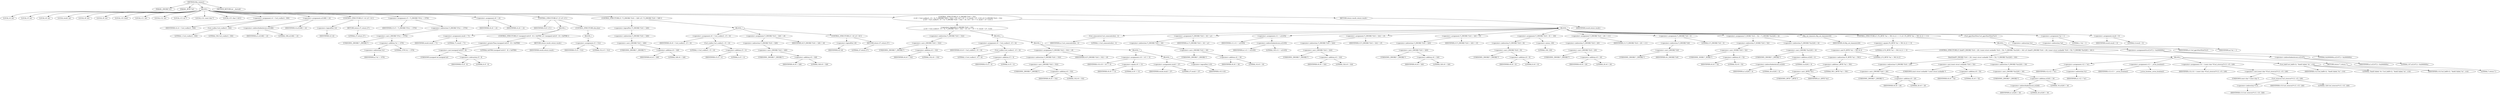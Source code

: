 digraph tftp_connect {  
"1000113" [label = "(METHOD,tftp_connect)" ]
"1000114" [label = "(PARAM,_DWORD *a1)" ]
"1000115" [label = "(PARAM,_BYTE *a2)" ]
"1000116" [label = "(BLOCK,,)" ]
"1000117" [label = "(LOCAL,v4: int)" ]
"1000118" [label = "(LOCAL,v5: int)" ]
"1000119" [label = "(LOCAL,v6: int)" ]
"1000120" [label = "(LOCAL,result: int)" ]
"1000121" [label = "(LOCAL,v8: int)" ]
"1000122" [label = "(LOCAL,v9: int)" ]
"1000123" [label = "(LOCAL,v10: bool)" ]
"1000124" [label = "(LOCAL,v11: int)" ]
"1000125" [label = "(LOCAL,v12: int)" ]
"1000126" [label = "(LOCAL,v13: int *)" ]
"1000127" [label = "(LOCAL,v14: const char *)" ]
"1000128" [label = "(LOCAL,v15: char [ 128 ])" ]
"1000129" [label = "(<operator>.assignment,v4 = Curl_ccalloc(1, 336))" ]
"1000130" [label = "(IDENTIFIER,v4,v4 = Curl_ccalloc(1, 336))" ]
"1000131" [label = "(Curl_ccalloc,Curl_ccalloc(1, 336))" ]
"1000132" [label = "(LITERAL,1,Curl_ccalloc(1, 336))" ]
"1000133" [label = "(LITERAL,336,Curl_ccalloc(1, 336))" ]
"1000134" [label = "(<operator>.assignment,a1[188] = v4)" ]
"1000135" [label = "(<operator>.indirectIndexAccess,a1[188])" ]
"1000136" [label = "(IDENTIFIER,a1,a1[188] = v4)" ]
"1000137" [label = "(LITERAL,188,a1[188] = v4)" ]
"1000138" [label = "(IDENTIFIER,v4,a1[188] = v4)" ]
"1000139" [label = "(CONTROL_STRUCTURE,if ( !v4 ),if ( !v4 ))" ]
"1000140" [label = "(<operator>.logicalNot,!v4)" ]
"1000141" [label = "(IDENTIFIER,v4,!v4)" ]
"1000142" [label = "(RETURN,return 27;,return 27;)" ]
"1000143" [label = "(LITERAL,27,return 27;)" ]
"1000144" [label = "(<operator>.assignment,v5 = *(_DWORD *)(*a1 + 1576))" ]
"1000145" [label = "(IDENTIFIER,v5,v5 = *(_DWORD *)(*a1 + 1576))" ]
"1000146" [label = "(<operator>.indirection,*(_DWORD *)(*a1 + 1576))" ]
"1000147" [label = "(<operator>.cast,(_DWORD *)(*a1 + 1576))" ]
"1000148" [label = "(UNKNOWN,_DWORD *,_DWORD *)" ]
"1000149" [label = "(<operator>.addition,*a1 + 1576)" ]
"1000150" [label = "(<operator>.indirection,*a1)" ]
"1000151" [label = "(IDENTIFIER,a1,*a1 + 1576)" ]
"1000152" [label = "(LITERAL,1576,*a1 + 1576)" ]
"1000153" [label = "(<operator>.assignment,v6 = v4)" ]
"1000154" [label = "(IDENTIFIER,v6,v6 = v4)" ]
"1000155" [label = "(IDENTIFIER,v4,v6 = v4)" ]
"1000156" [label = "(CONTROL_STRUCTURE,if ( v5 ),if ( v5 ))" ]
"1000157" [label = "(IDENTIFIER,v5,if ( v5 ))" ]
"1000158" [label = "(BLOCK,,)" ]
"1000159" [label = "(<operator>.assignment,result = 71)" ]
"1000160" [label = "(IDENTIFIER,result,result = 71)" ]
"1000161" [label = "(LITERAL,71,result = 71)" ]
"1000162" [label = "(CONTROL_STRUCTURE,if ( (unsigned int)(v5 - 8) > 0xFFB0 ),if ( (unsigned int)(v5 - 8) > 0xFFB0 ))" ]
"1000163" [label = "(<operator>.greaterThan,(unsigned int)(v5 - 8) > 0xFFB0)" ]
"1000164" [label = "(<operator>.cast,(unsigned int)(v5 - 8))" ]
"1000165" [label = "(UNKNOWN,unsigned int,unsigned int)" ]
"1000166" [label = "(<operator>.subtraction,v5 - 8)" ]
"1000167" [label = "(IDENTIFIER,v5,v5 - 8)" ]
"1000168" [label = "(LITERAL,8,v5 - 8)" ]
"1000169" [label = "(LITERAL,0xFFB0,(unsigned int)(v5 - 8) > 0xFFB0)" ]
"1000170" [label = "(RETURN,return result;,return result;)" ]
"1000171" [label = "(IDENTIFIER,result,return result;)" ]
"1000172" [label = "(CONTROL_STRUCTURE,else,else)" ]
"1000173" [label = "(BLOCK,,)" ]
"1000174" [label = "(<operator>.assignment,v5 = 512)" ]
"1000175" [label = "(IDENTIFIER,v5,v5 = 512)" ]
"1000176" [label = "(LITERAL,512,v5 = 512)" ]
"1000177" [label = "(CONTROL_STRUCTURE,if ( !*(_DWORD *)(v6 + 328) ),if ( !*(_DWORD *)(v6 + 328) ))" ]
"1000178" [label = "(<operator>.logicalNot,!*(_DWORD *)(v6 + 328))" ]
"1000179" [label = "(<operator>.indirection,*(_DWORD *)(v6 + 328))" ]
"1000180" [label = "(<operator>.cast,(_DWORD *)(v6 + 328))" ]
"1000181" [label = "(UNKNOWN,_DWORD *,_DWORD *)" ]
"1000182" [label = "(<operator>.addition,v6 + 328)" ]
"1000183" [label = "(IDENTIFIER,v6,v6 + 328)" ]
"1000184" [label = "(LITERAL,328,v6 + 328)" ]
"1000185" [label = "(BLOCK,,)" ]
"1000186" [label = "(<operator>.assignment,v8 = Curl_ccalloc(1, v5 + 4))" ]
"1000187" [label = "(IDENTIFIER,v8,v8 = Curl_ccalloc(1, v5 + 4))" ]
"1000188" [label = "(Curl_ccalloc,Curl_ccalloc(1, v5 + 4))" ]
"1000189" [label = "(LITERAL,1,Curl_ccalloc(1, v5 + 4))" ]
"1000190" [label = "(<operator>.addition,v5 + 4)" ]
"1000191" [label = "(IDENTIFIER,v5,v5 + 4)" ]
"1000192" [label = "(LITERAL,4,v5 + 4)" ]
"1000193" [label = "(<operator>.assignment,*(_DWORD *)(v6 + 328) = v8)" ]
"1000194" [label = "(<operator>.indirection,*(_DWORD *)(v6 + 328))" ]
"1000195" [label = "(<operator>.cast,(_DWORD *)(v6 + 328))" ]
"1000196" [label = "(UNKNOWN,_DWORD *,_DWORD *)" ]
"1000197" [label = "(<operator>.addition,v6 + 328)" ]
"1000198" [label = "(IDENTIFIER,v6,v6 + 328)" ]
"1000199" [label = "(LITERAL,328,v6 + 328)" ]
"1000200" [label = "(IDENTIFIER,v8,*(_DWORD *)(v6 + 328) = v8)" ]
"1000201" [label = "(CONTROL_STRUCTURE,if ( !v8 ),if ( !v8 ))" ]
"1000202" [label = "(<operator>.logicalNot,!v8)" ]
"1000203" [label = "(IDENTIFIER,v8,!v8)" ]
"1000204" [label = "(RETURN,return 27;,return 27;)" ]
"1000205" [label = "(LITERAL,27,return 27;)" ]
"1000206" [label = "(CONTROL_STRUCTURE,if ( *(_DWORD *)(v6 + 332)\n    || (v9 = Curl_ccalloc(1, v5 + 4), *(_DWORD *)(v6 + 332) = v9, v10 = v9 == 0, result = 27, !v10) ),if ( *(_DWORD *)(v6 + 332)\n    || (v9 = Curl_ccalloc(1, v5 + 4), *(_DWORD *)(v6 + 332) = v9, v10 = v9 == 0, result = 27, !v10) ))" ]
"1000207" [label = "(<operator>.logicalOr,*(_DWORD *)(v6 + 332)\n    || (v9 = Curl_ccalloc(1, v5 + 4), *(_DWORD *)(v6 + 332) = v9, v10 = v9 == 0, result = 27, !v10))" ]
"1000208" [label = "(<operator>.indirection,*(_DWORD *)(v6 + 332))" ]
"1000209" [label = "(<operator>.cast,(_DWORD *)(v6 + 332))" ]
"1000210" [label = "(UNKNOWN,_DWORD *,_DWORD *)" ]
"1000211" [label = "(<operator>.addition,v6 + 332)" ]
"1000212" [label = "(IDENTIFIER,v6,v6 + 332)" ]
"1000213" [label = "(LITERAL,332,v6 + 332)" ]
"1000214" [label = "(BLOCK,,)" ]
"1000215" [label = "(<operator>.assignment,v9 = Curl_ccalloc(1, v5 + 4))" ]
"1000216" [label = "(IDENTIFIER,v9,v9 = Curl_ccalloc(1, v5 + 4))" ]
"1000217" [label = "(Curl_ccalloc,Curl_ccalloc(1, v5 + 4))" ]
"1000218" [label = "(LITERAL,1,Curl_ccalloc(1, v5 + 4))" ]
"1000219" [label = "(<operator>.addition,v5 + 4)" ]
"1000220" [label = "(IDENTIFIER,v5,v5 + 4)" ]
"1000221" [label = "(LITERAL,4,v5 + 4)" ]
"1000222" [label = "(BLOCK,,)" ]
"1000223" [label = "(<operator>.assignment,*(_DWORD *)(v6 + 332) = v9)" ]
"1000224" [label = "(<operator>.indirection,*(_DWORD *)(v6 + 332))" ]
"1000225" [label = "(<operator>.cast,(_DWORD *)(v6 + 332))" ]
"1000226" [label = "(UNKNOWN,_DWORD *,_DWORD *)" ]
"1000227" [label = "(<operator>.addition,v6 + 332)" ]
"1000228" [label = "(IDENTIFIER,v6,v6 + 332)" ]
"1000229" [label = "(LITERAL,332,v6 + 332)" ]
"1000230" [label = "(IDENTIFIER,v9,*(_DWORD *)(v6 + 332) = v9)" ]
"1000231" [label = "(BLOCK,,)" ]
"1000232" [label = "(<operator>.assignment,v10 = v9 == 0)" ]
"1000233" [label = "(IDENTIFIER,v10,v10 = v9 == 0)" ]
"1000234" [label = "(<operator>.equals,v9 == 0)" ]
"1000235" [label = "(IDENTIFIER,v9,v9 == 0)" ]
"1000236" [label = "(LITERAL,0,v9 == 0)" ]
"1000237" [label = "(BLOCK,,)" ]
"1000238" [label = "(<operator>.assignment,result = 27)" ]
"1000239" [label = "(IDENTIFIER,result,result = 27)" ]
"1000240" [label = "(LITERAL,27,result = 27)" ]
"1000241" [label = "(<operator>.logicalNot,!v10)" ]
"1000242" [label = "(IDENTIFIER,v10,!v10)" ]
"1000243" [label = "(BLOCK,,)" ]
"1000244" [label = "(Curl_conncontrol,Curl_conncontrol(a1, 1))" ]
"1000245" [label = "(IDENTIFIER,a1,Curl_conncontrol(a1, 1))" ]
"1000246" [label = "(LITERAL,1,Curl_conncontrol(a1, 1))" ]
"1000247" [label = "(<operator>.assignment,*(_DWORD *)(v6 + 16) = a1)" ]
"1000248" [label = "(<operator>.indirection,*(_DWORD *)(v6 + 16))" ]
"1000249" [label = "(<operator>.cast,(_DWORD *)(v6 + 16))" ]
"1000250" [label = "(UNKNOWN,_DWORD *,_DWORD *)" ]
"1000251" [label = "(<operator>.addition,v6 + 16)" ]
"1000252" [label = "(IDENTIFIER,v6,v6 + 16)" ]
"1000253" [label = "(LITERAL,16,v6 + 16)" ]
"1000254" [label = "(IDENTIFIER,a1,*(_DWORD *)(v6 + 16) = a1)" ]
"1000255" [label = "(<operator>.assignment,v11 = a1[105])" ]
"1000256" [label = "(IDENTIFIER,v11,v11 = a1[105])" ]
"1000257" [label = "(<operator>.indirectIndexAccess,a1[105])" ]
"1000258" [label = "(IDENTIFIER,a1,v11 = a1[105])" ]
"1000259" [label = "(LITERAL,105,v11 = a1[105])" ]
"1000260" [label = "(<operator>.assignment,*(_DWORD *)(v6 + 324) = v5)" ]
"1000261" [label = "(<operator>.indirection,*(_DWORD *)(v6 + 324))" ]
"1000262" [label = "(<operator>.cast,(_DWORD *)(v6 + 324))" ]
"1000263" [label = "(UNKNOWN,_DWORD *,_DWORD *)" ]
"1000264" [label = "(<operator>.addition,v6 + 324)" ]
"1000265" [label = "(IDENTIFIER,v6,v6 + 324)" ]
"1000266" [label = "(LITERAL,324,v6 + 324)" ]
"1000267" [label = "(IDENTIFIER,v5,*(_DWORD *)(v6 + 324) = v5)" ]
"1000268" [label = "(<operator>.assignment,*(_DWORD *)(v6 + 320) = v5)" ]
"1000269" [label = "(<operator>.indirection,*(_DWORD *)(v6 + 320))" ]
"1000270" [label = "(<operator>.cast,(_DWORD *)(v6 + 320))" ]
"1000271" [label = "(UNKNOWN,_DWORD *,_DWORD *)" ]
"1000272" [label = "(<operator>.addition,v6 + 320)" ]
"1000273" [label = "(IDENTIFIER,v6,v6 + 320)" ]
"1000274" [label = "(LITERAL,320,v6 + 320)" ]
"1000275" [label = "(IDENTIFIER,v5,*(_DWORD *)(v6 + 320) = v5)" ]
"1000276" [label = "(<operator>.assignment,*(_DWORD *)(v6 + 8) = -100)" ]
"1000277" [label = "(<operator>.indirection,*(_DWORD *)(v6 + 8))" ]
"1000278" [label = "(<operator>.cast,(_DWORD *)(v6 + 8))" ]
"1000279" [label = "(UNKNOWN,_DWORD *,_DWORD *)" ]
"1000280" [label = "(<operator>.addition,v6 + 8)" ]
"1000281" [label = "(IDENTIFIER,v6,v6 + 8)" ]
"1000282" [label = "(LITERAL,8,v6 + 8)" ]
"1000283" [label = "(<operator>.minus,-100)" ]
"1000284" [label = "(LITERAL,100,-100)" ]
"1000285" [label = "(<operator>.assignment,*(_DWORD *)(v6 + 20) = v11)" ]
"1000286" [label = "(<operator>.indirection,*(_DWORD *)(v6 + 20))" ]
"1000287" [label = "(<operator>.cast,(_DWORD *)(v6 + 20))" ]
"1000288" [label = "(UNKNOWN,_DWORD *,_DWORD *)" ]
"1000289" [label = "(<operator>.addition,v6 + 20)" ]
"1000290" [label = "(IDENTIFIER,v6,v6 + 20)" ]
"1000291" [label = "(LITERAL,20,v6 + 20)" ]
"1000292" [label = "(IDENTIFIER,v11,*(_DWORD *)(v6 + 20) = v11)" ]
"1000293" [label = "(<operator>.assignment,*(_DWORD *)v6 = 0)" ]
"1000294" [label = "(<operator>.indirection,*(_DWORD *)v6)" ]
"1000295" [label = "(<operator>.cast,(_DWORD *)v6)" ]
"1000296" [label = "(UNKNOWN,_DWORD *,_DWORD *)" ]
"1000297" [label = "(IDENTIFIER,v6,(_DWORD *)v6)" ]
"1000298" [label = "(LITERAL,0,*(_DWORD *)v6 = 0)" ]
"1000299" [label = "(<operator>.assignment,*(_WORD *)(v6 + 52) = *(_DWORD *)(a1[20] + 4))" ]
"1000300" [label = "(<operator>.indirection,*(_WORD *)(v6 + 52))" ]
"1000301" [label = "(<operator>.cast,(_WORD *)(v6 + 52))" ]
"1000302" [label = "(UNKNOWN,_WORD *,_WORD *)" ]
"1000303" [label = "(<operator>.addition,v6 + 52)" ]
"1000304" [label = "(IDENTIFIER,v6,v6 + 52)" ]
"1000305" [label = "(LITERAL,52,v6 + 52)" ]
"1000306" [label = "(<operator>.indirection,*(_DWORD *)(a1[20] + 4))" ]
"1000307" [label = "(<operator>.cast,(_DWORD *)(a1[20] + 4))" ]
"1000308" [label = "(UNKNOWN,_DWORD *,_DWORD *)" ]
"1000309" [label = "(<operator>.addition,a1[20] + 4)" ]
"1000310" [label = "(<operator>.indirectIndexAccess,a1[20])" ]
"1000311" [label = "(IDENTIFIER,a1,a1[20] + 4)" ]
"1000312" [label = "(LITERAL,20,a1[20] + 4)" ]
"1000313" [label = "(LITERAL,4,a1[20] + 4)" ]
"1000314" [label = "(tftp_set_timeouts,tftp_set_timeouts(v6))" ]
"1000315" [label = "(IDENTIFIER,v6,tftp_set_timeouts(v6))" ]
"1000316" [label = "(CONTROL_STRUCTURE,if ( (*((_BYTE *)a1 + 591) & 2) == 0 ),if ( (*((_BYTE *)a1 + 591) & 2) == 0 ))" ]
"1000317" [label = "(<operator>.equals,(*((_BYTE *)a1 + 591) & 2) == 0)" ]
"1000318" [label = "(<operator>.and,*((_BYTE *)a1 + 591) & 2)" ]
"1000319" [label = "(<operator>.indirection,*((_BYTE *)a1 + 591))" ]
"1000320" [label = "(<operator>.addition,(_BYTE *)a1 + 591)" ]
"1000321" [label = "(<operator>.cast,(_BYTE *)a1)" ]
"1000322" [label = "(UNKNOWN,_BYTE *,_BYTE *)" ]
"1000323" [label = "(IDENTIFIER,a1,(_BYTE *)a1)" ]
"1000324" [label = "(LITERAL,591,(_BYTE *)a1 + 591)" ]
"1000325" [label = "(LITERAL,2,*((_BYTE *)a1 + 591) & 2)" ]
"1000326" [label = "(LITERAL,0,(*((_BYTE *)a1 + 591) & 2) == 0)" ]
"1000327" [label = "(BLOCK,,)" ]
"1000328" [label = "(CONTROL_STRUCTURE,if ( bind(*(_DWORD *)(v6 + 20), (const struct sockaddr *)(v6 + 52), *(_DWORD *)(a1[20] + 16)) ),if ( bind(*(_DWORD *)(v6 + 20), (const struct sockaddr *)(v6 + 52), *(_DWORD *)(a1[20] + 16)) ))" ]
"1000329" [label = "(bind,bind(*(_DWORD *)(v6 + 20), (const struct sockaddr *)(v6 + 52), *(_DWORD *)(a1[20] + 16)))" ]
"1000330" [label = "(<operator>.indirection,*(_DWORD *)(v6 + 20))" ]
"1000331" [label = "(<operator>.cast,(_DWORD *)(v6 + 20))" ]
"1000332" [label = "(UNKNOWN,_DWORD *,_DWORD *)" ]
"1000333" [label = "(<operator>.addition,v6 + 20)" ]
"1000334" [label = "(IDENTIFIER,v6,v6 + 20)" ]
"1000335" [label = "(LITERAL,20,v6 + 20)" ]
"1000336" [label = "(<operator>.cast,(const struct sockaddr *)(v6 + 52))" ]
"1000337" [label = "(UNKNOWN,const struct sockaddr *,const struct sockaddr *)" ]
"1000338" [label = "(<operator>.addition,v6 + 52)" ]
"1000339" [label = "(IDENTIFIER,v6,v6 + 52)" ]
"1000340" [label = "(LITERAL,52,v6 + 52)" ]
"1000341" [label = "(<operator>.indirection,*(_DWORD *)(a1[20] + 16))" ]
"1000342" [label = "(<operator>.cast,(_DWORD *)(a1[20] + 16))" ]
"1000343" [label = "(UNKNOWN,_DWORD *,_DWORD *)" ]
"1000344" [label = "(<operator>.addition,a1[20] + 16)" ]
"1000345" [label = "(<operator>.indirectIndexAccess,a1[20])" ]
"1000346" [label = "(IDENTIFIER,a1,a1[20] + 16)" ]
"1000347" [label = "(LITERAL,20,a1[20] + 16)" ]
"1000348" [label = "(LITERAL,16,a1[20] + 16)" ]
"1000349" [label = "(BLOCK,,)" ]
"1000350" [label = "(<operator>.assignment,v12 = *a1)" ]
"1000351" [label = "(IDENTIFIER,v12,v12 = *a1)" ]
"1000352" [label = "(<operator>.indirection,*a1)" ]
"1000353" [label = "(IDENTIFIER,a1,v12 = *a1)" ]
"1000354" [label = "(<operator>.assignment,v13 = _errno_location())" ]
"1000355" [label = "(IDENTIFIER,v13,v13 = _errno_location())" ]
"1000356" [label = "(_errno_location,_errno_location())" ]
"1000357" [label = "(<operator>.assignment,v14 = (const char *)Curl_strerror(*v13, v15, 128))" ]
"1000358" [label = "(IDENTIFIER,v14,v14 = (const char *)Curl_strerror(*v13, v15, 128))" ]
"1000359" [label = "(<operator>.cast,(const char *)Curl_strerror(*v13, v15, 128))" ]
"1000360" [label = "(UNKNOWN,const char *,const char *)" ]
"1000361" [label = "(Curl_strerror,Curl_strerror(*v13, v15, 128))" ]
"1000362" [label = "(<operator>.indirection,*v13)" ]
"1000363" [label = "(IDENTIFIER,v13,Curl_strerror(*v13, v15, 128))" ]
"1000364" [label = "(IDENTIFIER,v15,Curl_strerror(*v13, v15, 128))" ]
"1000365" [label = "(LITERAL,128,Curl_strerror(*v13, v15, 128))" ]
"1000366" [label = "(Curl_failf,Curl_failf(v12, \"bind() failed; %s\", v14))" ]
"1000367" [label = "(IDENTIFIER,v12,Curl_failf(v12, \"bind() failed; %s\", v14))" ]
"1000368" [label = "(LITERAL,\"bind() failed; %s\",Curl_failf(v12, \"bind() failed; %s\", v14))" ]
"1000369" [label = "(IDENTIFIER,v14,Curl_failf(v12, \"bind() failed; %s\", v14))" ]
"1000370" [label = "(RETURN,return 7;,return 7;)" ]
"1000371" [label = "(LITERAL,7,return 7;)" ]
"1000372" [label = "(<operators>.assignmentOr,a1[147] |= 0x2000000u)" ]
"1000373" [label = "(<operator>.indirectIndexAccess,a1[147])" ]
"1000374" [label = "(IDENTIFIER,a1,a1[147] |= 0x2000000u)" ]
"1000375" [label = "(LITERAL,147,a1[147] |= 0x2000000u)" ]
"1000376" [label = "(LITERAL,0x2000000u,a1[147] |= 0x2000000u)" ]
"1000377" [label = "(Curl_pgrsStartNow,Curl_pgrsStartNow(*a1))" ]
"1000378" [label = "(<operator>.indirection,*a1)" ]
"1000379" [label = "(IDENTIFIER,a1,Curl_pgrsStartNow(*a1))" ]
"1000380" [label = "(<operator>.assignment,*a2 = 1)" ]
"1000381" [label = "(<operator>.indirection,*a2)" ]
"1000382" [label = "(IDENTIFIER,a2,*a2 = 1)" ]
"1000383" [label = "(LITERAL,1,*a2 = 1)" ]
"1000384" [label = "(<operator>.assignment,result = 0)" ]
"1000385" [label = "(IDENTIFIER,result,result = 0)" ]
"1000386" [label = "(LITERAL,0,result = 0)" ]
"1000387" [label = "(RETURN,return result;,return result;)" ]
"1000388" [label = "(IDENTIFIER,result,return result;)" ]
"1000389" [label = "(METHOD_RETURN,int __fastcall)" ]
  "1000113" -> "1000114" 
  "1000113" -> "1000115" 
  "1000113" -> "1000116" 
  "1000113" -> "1000389" 
  "1000116" -> "1000117" 
  "1000116" -> "1000118" 
  "1000116" -> "1000119" 
  "1000116" -> "1000120" 
  "1000116" -> "1000121" 
  "1000116" -> "1000122" 
  "1000116" -> "1000123" 
  "1000116" -> "1000124" 
  "1000116" -> "1000125" 
  "1000116" -> "1000126" 
  "1000116" -> "1000127" 
  "1000116" -> "1000128" 
  "1000116" -> "1000129" 
  "1000116" -> "1000134" 
  "1000116" -> "1000139" 
  "1000116" -> "1000144" 
  "1000116" -> "1000153" 
  "1000116" -> "1000156" 
  "1000116" -> "1000177" 
  "1000116" -> "1000206" 
  "1000116" -> "1000387" 
  "1000129" -> "1000130" 
  "1000129" -> "1000131" 
  "1000131" -> "1000132" 
  "1000131" -> "1000133" 
  "1000134" -> "1000135" 
  "1000134" -> "1000138" 
  "1000135" -> "1000136" 
  "1000135" -> "1000137" 
  "1000139" -> "1000140" 
  "1000139" -> "1000142" 
  "1000140" -> "1000141" 
  "1000142" -> "1000143" 
  "1000144" -> "1000145" 
  "1000144" -> "1000146" 
  "1000146" -> "1000147" 
  "1000147" -> "1000148" 
  "1000147" -> "1000149" 
  "1000149" -> "1000150" 
  "1000149" -> "1000152" 
  "1000150" -> "1000151" 
  "1000153" -> "1000154" 
  "1000153" -> "1000155" 
  "1000156" -> "1000157" 
  "1000156" -> "1000158" 
  "1000156" -> "1000172" 
  "1000158" -> "1000159" 
  "1000158" -> "1000162" 
  "1000159" -> "1000160" 
  "1000159" -> "1000161" 
  "1000162" -> "1000163" 
  "1000162" -> "1000170" 
  "1000163" -> "1000164" 
  "1000163" -> "1000169" 
  "1000164" -> "1000165" 
  "1000164" -> "1000166" 
  "1000166" -> "1000167" 
  "1000166" -> "1000168" 
  "1000170" -> "1000171" 
  "1000172" -> "1000173" 
  "1000173" -> "1000174" 
  "1000174" -> "1000175" 
  "1000174" -> "1000176" 
  "1000177" -> "1000178" 
  "1000177" -> "1000185" 
  "1000178" -> "1000179" 
  "1000179" -> "1000180" 
  "1000180" -> "1000181" 
  "1000180" -> "1000182" 
  "1000182" -> "1000183" 
  "1000182" -> "1000184" 
  "1000185" -> "1000186" 
  "1000185" -> "1000193" 
  "1000185" -> "1000201" 
  "1000186" -> "1000187" 
  "1000186" -> "1000188" 
  "1000188" -> "1000189" 
  "1000188" -> "1000190" 
  "1000190" -> "1000191" 
  "1000190" -> "1000192" 
  "1000193" -> "1000194" 
  "1000193" -> "1000200" 
  "1000194" -> "1000195" 
  "1000195" -> "1000196" 
  "1000195" -> "1000197" 
  "1000197" -> "1000198" 
  "1000197" -> "1000199" 
  "1000201" -> "1000202" 
  "1000201" -> "1000204" 
  "1000202" -> "1000203" 
  "1000204" -> "1000205" 
  "1000206" -> "1000207" 
  "1000206" -> "1000243" 
  "1000207" -> "1000208" 
  "1000207" -> "1000214" 
  "1000208" -> "1000209" 
  "1000209" -> "1000210" 
  "1000209" -> "1000211" 
  "1000211" -> "1000212" 
  "1000211" -> "1000213" 
  "1000214" -> "1000215" 
  "1000214" -> "1000222" 
  "1000215" -> "1000216" 
  "1000215" -> "1000217" 
  "1000217" -> "1000218" 
  "1000217" -> "1000219" 
  "1000219" -> "1000220" 
  "1000219" -> "1000221" 
  "1000222" -> "1000223" 
  "1000222" -> "1000231" 
  "1000223" -> "1000224" 
  "1000223" -> "1000230" 
  "1000224" -> "1000225" 
  "1000225" -> "1000226" 
  "1000225" -> "1000227" 
  "1000227" -> "1000228" 
  "1000227" -> "1000229" 
  "1000231" -> "1000232" 
  "1000231" -> "1000237" 
  "1000232" -> "1000233" 
  "1000232" -> "1000234" 
  "1000234" -> "1000235" 
  "1000234" -> "1000236" 
  "1000237" -> "1000238" 
  "1000237" -> "1000241" 
  "1000238" -> "1000239" 
  "1000238" -> "1000240" 
  "1000241" -> "1000242" 
  "1000243" -> "1000244" 
  "1000243" -> "1000247" 
  "1000243" -> "1000255" 
  "1000243" -> "1000260" 
  "1000243" -> "1000268" 
  "1000243" -> "1000276" 
  "1000243" -> "1000285" 
  "1000243" -> "1000293" 
  "1000243" -> "1000299" 
  "1000243" -> "1000314" 
  "1000243" -> "1000316" 
  "1000243" -> "1000377" 
  "1000243" -> "1000380" 
  "1000243" -> "1000384" 
  "1000244" -> "1000245" 
  "1000244" -> "1000246" 
  "1000247" -> "1000248" 
  "1000247" -> "1000254" 
  "1000248" -> "1000249" 
  "1000249" -> "1000250" 
  "1000249" -> "1000251" 
  "1000251" -> "1000252" 
  "1000251" -> "1000253" 
  "1000255" -> "1000256" 
  "1000255" -> "1000257" 
  "1000257" -> "1000258" 
  "1000257" -> "1000259" 
  "1000260" -> "1000261" 
  "1000260" -> "1000267" 
  "1000261" -> "1000262" 
  "1000262" -> "1000263" 
  "1000262" -> "1000264" 
  "1000264" -> "1000265" 
  "1000264" -> "1000266" 
  "1000268" -> "1000269" 
  "1000268" -> "1000275" 
  "1000269" -> "1000270" 
  "1000270" -> "1000271" 
  "1000270" -> "1000272" 
  "1000272" -> "1000273" 
  "1000272" -> "1000274" 
  "1000276" -> "1000277" 
  "1000276" -> "1000283" 
  "1000277" -> "1000278" 
  "1000278" -> "1000279" 
  "1000278" -> "1000280" 
  "1000280" -> "1000281" 
  "1000280" -> "1000282" 
  "1000283" -> "1000284" 
  "1000285" -> "1000286" 
  "1000285" -> "1000292" 
  "1000286" -> "1000287" 
  "1000287" -> "1000288" 
  "1000287" -> "1000289" 
  "1000289" -> "1000290" 
  "1000289" -> "1000291" 
  "1000293" -> "1000294" 
  "1000293" -> "1000298" 
  "1000294" -> "1000295" 
  "1000295" -> "1000296" 
  "1000295" -> "1000297" 
  "1000299" -> "1000300" 
  "1000299" -> "1000306" 
  "1000300" -> "1000301" 
  "1000301" -> "1000302" 
  "1000301" -> "1000303" 
  "1000303" -> "1000304" 
  "1000303" -> "1000305" 
  "1000306" -> "1000307" 
  "1000307" -> "1000308" 
  "1000307" -> "1000309" 
  "1000309" -> "1000310" 
  "1000309" -> "1000313" 
  "1000310" -> "1000311" 
  "1000310" -> "1000312" 
  "1000314" -> "1000315" 
  "1000316" -> "1000317" 
  "1000316" -> "1000327" 
  "1000317" -> "1000318" 
  "1000317" -> "1000326" 
  "1000318" -> "1000319" 
  "1000318" -> "1000325" 
  "1000319" -> "1000320" 
  "1000320" -> "1000321" 
  "1000320" -> "1000324" 
  "1000321" -> "1000322" 
  "1000321" -> "1000323" 
  "1000327" -> "1000328" 
  "1000327" -> "1000372" 
  "1000328" -> "1000329" 
  "1000328" -> "1000349" 
  "1000329" -> "1000330" 
  "1000329" -> "1000336" 
  "1000329" -> "1000341" 
  "1000330" -> "1000331" 
  "1000331" -> "1000332" 
  "1000331" -> "1000333" 
  "1000333" -> "1000334" 
  "1000333" -> "1000335" 
  "1000336" -> "1000337" 
  "1000336" -> "1000338" 
  "1000338" -> "1000339" 
  "1000338" -> "1000340" 
  "1000341" -> "1000342" 
  "1000342" -> "1000343" 
  "1000342" -> "1000344" 
  "1000344" -> "1000345" 
  "1000344" -> "1000348" 
  "1000345" -> "1000346" 
  "1000345" -> "1000347" 
  "1000349" -> "1000350" 
  "1000349" -> "1000354" 
  "1000349" -> "1000357" 
  "1000349" -> "1000366" 
  "1000349" -> "1000370" 
  "1000350" -> "1000351" 
  "1000350" -> "1000352" 
  "1000352" -> "1000353" 
  "1000354" -> "1000355" 
  "1000354" -> "1000356" 
  "1000357" -> "1000358" 
  "1000357" -> "1000359" 
  "1000359" -> "1000360" 
  "1000359" -> "1000361" 
  "1000361" -> "1000362" 
  "1000361" -> "1000364" 
  "1000361" -> "1000365" 
  "1000362" -> "1000363" 
  "1000366" -> "1000367" 
  "1000366" -> "1000368" 
  "1000366" -> "1000369" 
  "1000370" -> "1000371" 
  "1000372" -> "1000373" 
  "1000372" -> "1000376" 
  "1000373" -> "1000374" 
  "1000373" -> "1000375" 
  "1000377" -> "1000378" 
  "1000378" -> "1000379" 
  "1000380" -> "1000381" 
  "1000380" -> "1000383" 
  "1000381" -> "1000382" 
  "1000384" -> "1000385" 
  "1000384" -> "1000386" 
  "1000387" -> "1000388" 
}
